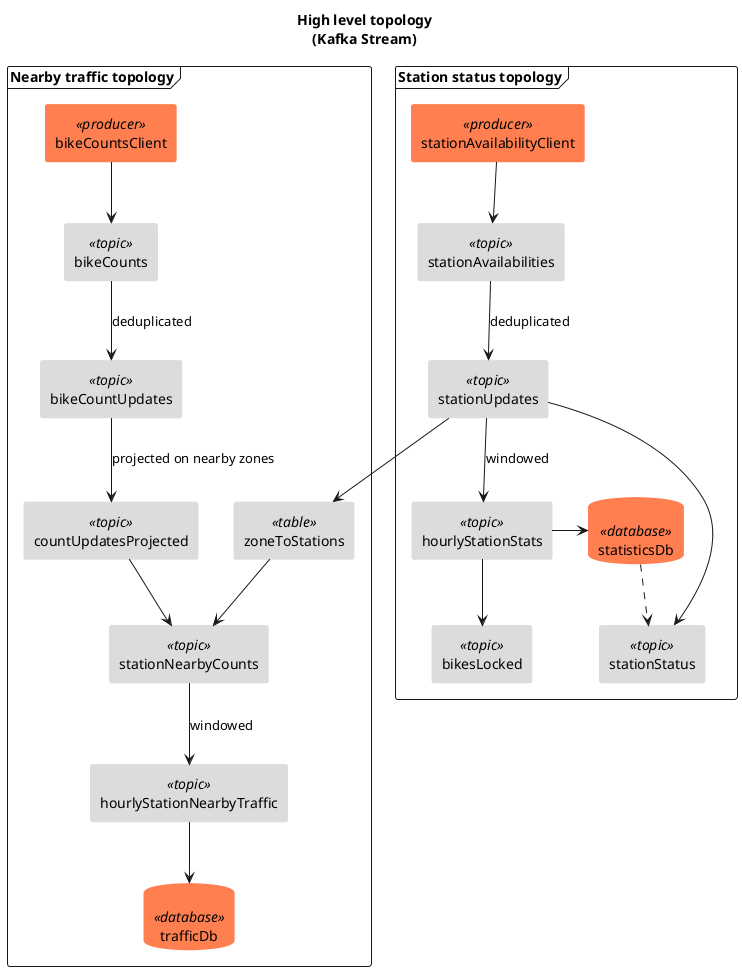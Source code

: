 @startuml
title
<b>High level topology</b>
(Kafka Stream)
end title


frame "Station status topology"{
   rectangle stationAvailabilityClient <<producer>>
   rectangle stationAvailabilities <<topic>>
   rectangle stationUpdates <<topic>>
   rectangle hourlyStationStats<<topic>>
   rectangle stationStatus <<topic>>
   rectangle bikesLocked <<topic>>
   database statisticsDb <<database>>
}

stationAvailabilityClient --> stationAvailabilities 
stationAvailabilities --> stationUpdates : deduplicated
stationUpdates --> hourlyStationStats : windowed
hourlyStationStats --> bikesLocked
hourlyStationStats -> statisticsDb
stationUpdates --> stationStatus
statisticsDb ..> stationStatus

frame "Nearby traffic topology"{
   rectangle bikeCountsClient <<producer>>
   rectangle bikeCounts <<topic>>
   rectangle bikeCountUpdates <<topic>>
   rectangle countUpdatesProjected<<topic>>
   rectangle zoneToStations<<table>>
   rectangle stationNearbyCounts <<topic>>
   rectangle hourlyStationNearbyTraffic <<topic>>
   database trafficDb <<database>>
}


bikeCountsClient --> bikeCounts 
bikeCounts --> bikeCountUpdates : deduplicated
stationUpdates --> zoneToStations
bikeCountUpdates --> countUpdatesProjected: projected on nearby zones
zoneToStations--> stationNearbyCounts 
countUpdatesProjected --> stationNearbyCounts 
stationNearbyCounts --> hourlyStationNearbyTraffic : windowed
hourlyStationNearbyTraffic --> trafficDb

skinparam rectangle{
    backgroundColor<<topic>> Gainsboro
    backgroundColor<<table>> Gainsboro
    backgroundColor<<producer>> Coral
    backgroundColor<<consumer>> Coral
    borderColor<<topic>> transparent
    borderColor<<table>> transparent
    borderColor<<producer>> transparent
    borderColor<<consumer>> transparent
}

skinparam database{ 
   backgroundColor<<database>> Coral
   borderColor transparent
}

skinparam{
   ArrowColor DeepSkyBlue
   ArrowFontColor Coral
   shadowing false
}
@enduml